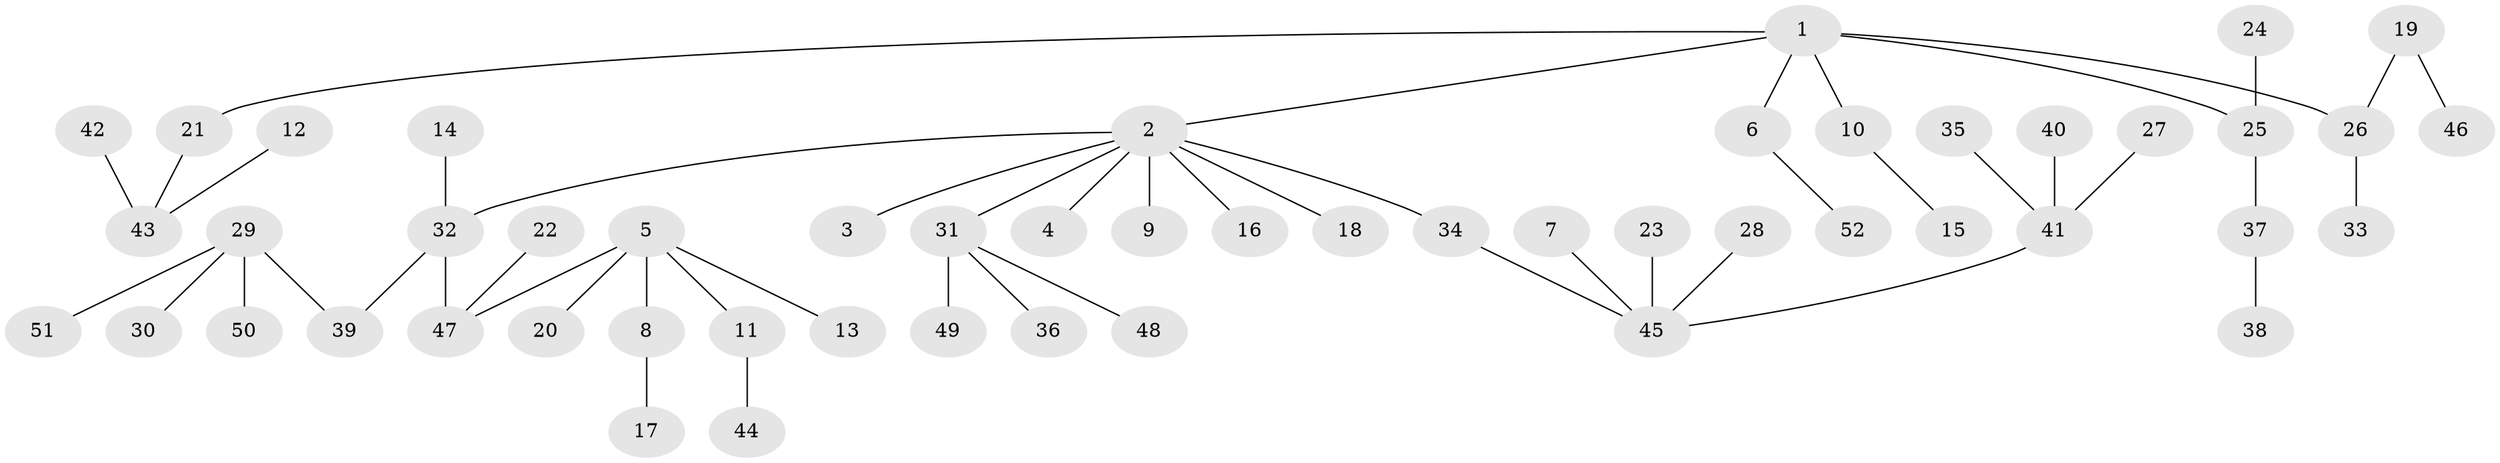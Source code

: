 // original degree distribution, {8: 0.009708737864077669, 6: 0.038834951456310676, 3: 0.14563106796116504, 2: 0.2524271844660194, 4: 0.05825242718446602, 1: 0.49514563106796117}
// Generated by graph-tools (version 1.1) at 2025/50/03/09/25 03:50:16]
// undirected, 52 vertices, 51 edges
graph export_dot {
graph [start="1"]
  node [color=gray90,style=filled];
  1;
  2;
  3;
  4;
  5;
  6;
  7;
  8;
  9;
  10;
  11;
  12;
  13;
  14;
  15;
  16;
  17;
  18;
  19;
  20;
  21;
  22;
  23;
  24;
  25;
  26;
  27;
  28;
  29;
  30;
  31;
  32;
  33;
  34;
  35;
  36;
  37;
  38;
  39;
  40;
  41;
  42;
  43;
  44;
  45;
  46;
  47;
  48;
  49;
  50;
  51;
  52;
  1 -- 2 [weight=1.0];
  1 -- 6 [weight=1.0];
  1 -- 10 [weight=1.0];
  1 -- 21 [weight=1.0];
  1 -- 25 [weight=1.0];
  1 -- 26 [weight=1.0];
  2 -- 3 [weight=1.0];
  2 -- 4 [weight=1.0];
  2 -- 9 [weight=1.0];
  2 -- 16 [weight=1.0];
  2 -- 18 [weight=1.0];
  2 -- 31 [weight=1.0];
  2 -- 32 [weight=1.0];
  2 -- 34 [weight=1.0];
  5 -- 8 [weight=1.0];
  5 -- 11 [weight=1.0];
  5 -- 13 [weight=1.0];
  5 -- 20 [weight=1.0];
  5 -- 47 [weight=1.0];
  6 -- 52 [weight=1.0];
  7 -- 45 [weight=1.0];
  8 -- 17 [weight=1.0];
  10 -- 15 [weight=1.0];
  11 -- 44 [weight=1.0];
  12 -- 43 [weight=1.0];
  14 -- 32 [weight=1.0];
  19 -- 26 [weight=1.0];
  19 -- 46 [weight=1.0];
  21 -- 43 [weight=1.0];
  22 -- 47 [weight=1.0];
  23 -- 45 [weight=1.0];
  24 -- 25 [weight=1.0];
  25 -- 37 [weight=1.0];
  26 -- 33 [weight=1.0];
  27 -- 41 [weight=1.0];
  28 -- 45 [weight=1.0];
  29 -- 30 [weight=1.0];
  29 -- 39 [weight=1.0];
  29 -- 50 [weight=1.0];
  29 -- 51 [weight=1.0];
  31 -- 36 [weight=1.0];
  31 -- 48 [weight=1.0];
  31 -- 49 [weight=1.0];
  32 -- 39 [weight=1.0];
  32 -- 47 [weight=1.0];
  34 -- 45 [weight=1.0];
  35 -- 41 [weight=1.0];
  37 -- 38 [weight=1.0];
  40 -- 41 [weight=1.0];
  41 -- 45 [weight=1.0];
  42 -- 43 [weight=1.0];
}
